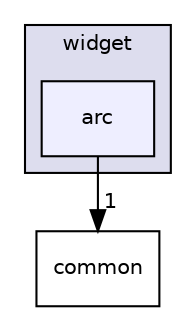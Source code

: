 digraph "C:/Harmony3/gfx/middleware/legato/library/src/gfx/legato/widget/arc" {
  compound=true
  node [ fontsize="10", fontname="Helvetica"];
  edge [ labelfontsize="10", labelfontname="Helvetica"];
  subgraph clusterdir_08e5c2531b4cfc75c531d5c20b249084 {
    graph [ bgcolor="#ddddee", pencolor="black", label="widget" fontname="Helvetica", fontsize="10", URL="dir_08e5c2531b4cfc75c531d5c20b249084.html"]
  dir_31321c971f3630f1892e1449d50bb4cb [shape=box, label="arc", style="filled", fillcolor="#eeeeff", pencolor="black", URL="dir_31321c971f3630f1892e1449d50bb4cb.html"];
  }
  dir_192fb4248a7d7f0c34634334a26d417f [shape=box label="common" URL="dir_192fb4248a7d7f0c34634334a26d417f.html"];
  dir_31321c971f3630f1892e1449d50bb4cb->dir_192fb4248a7d7f0c34634334a26d417f [headlabel="1", labeldistance=1.5 headhref="dir_000017_000007.html"];
}
